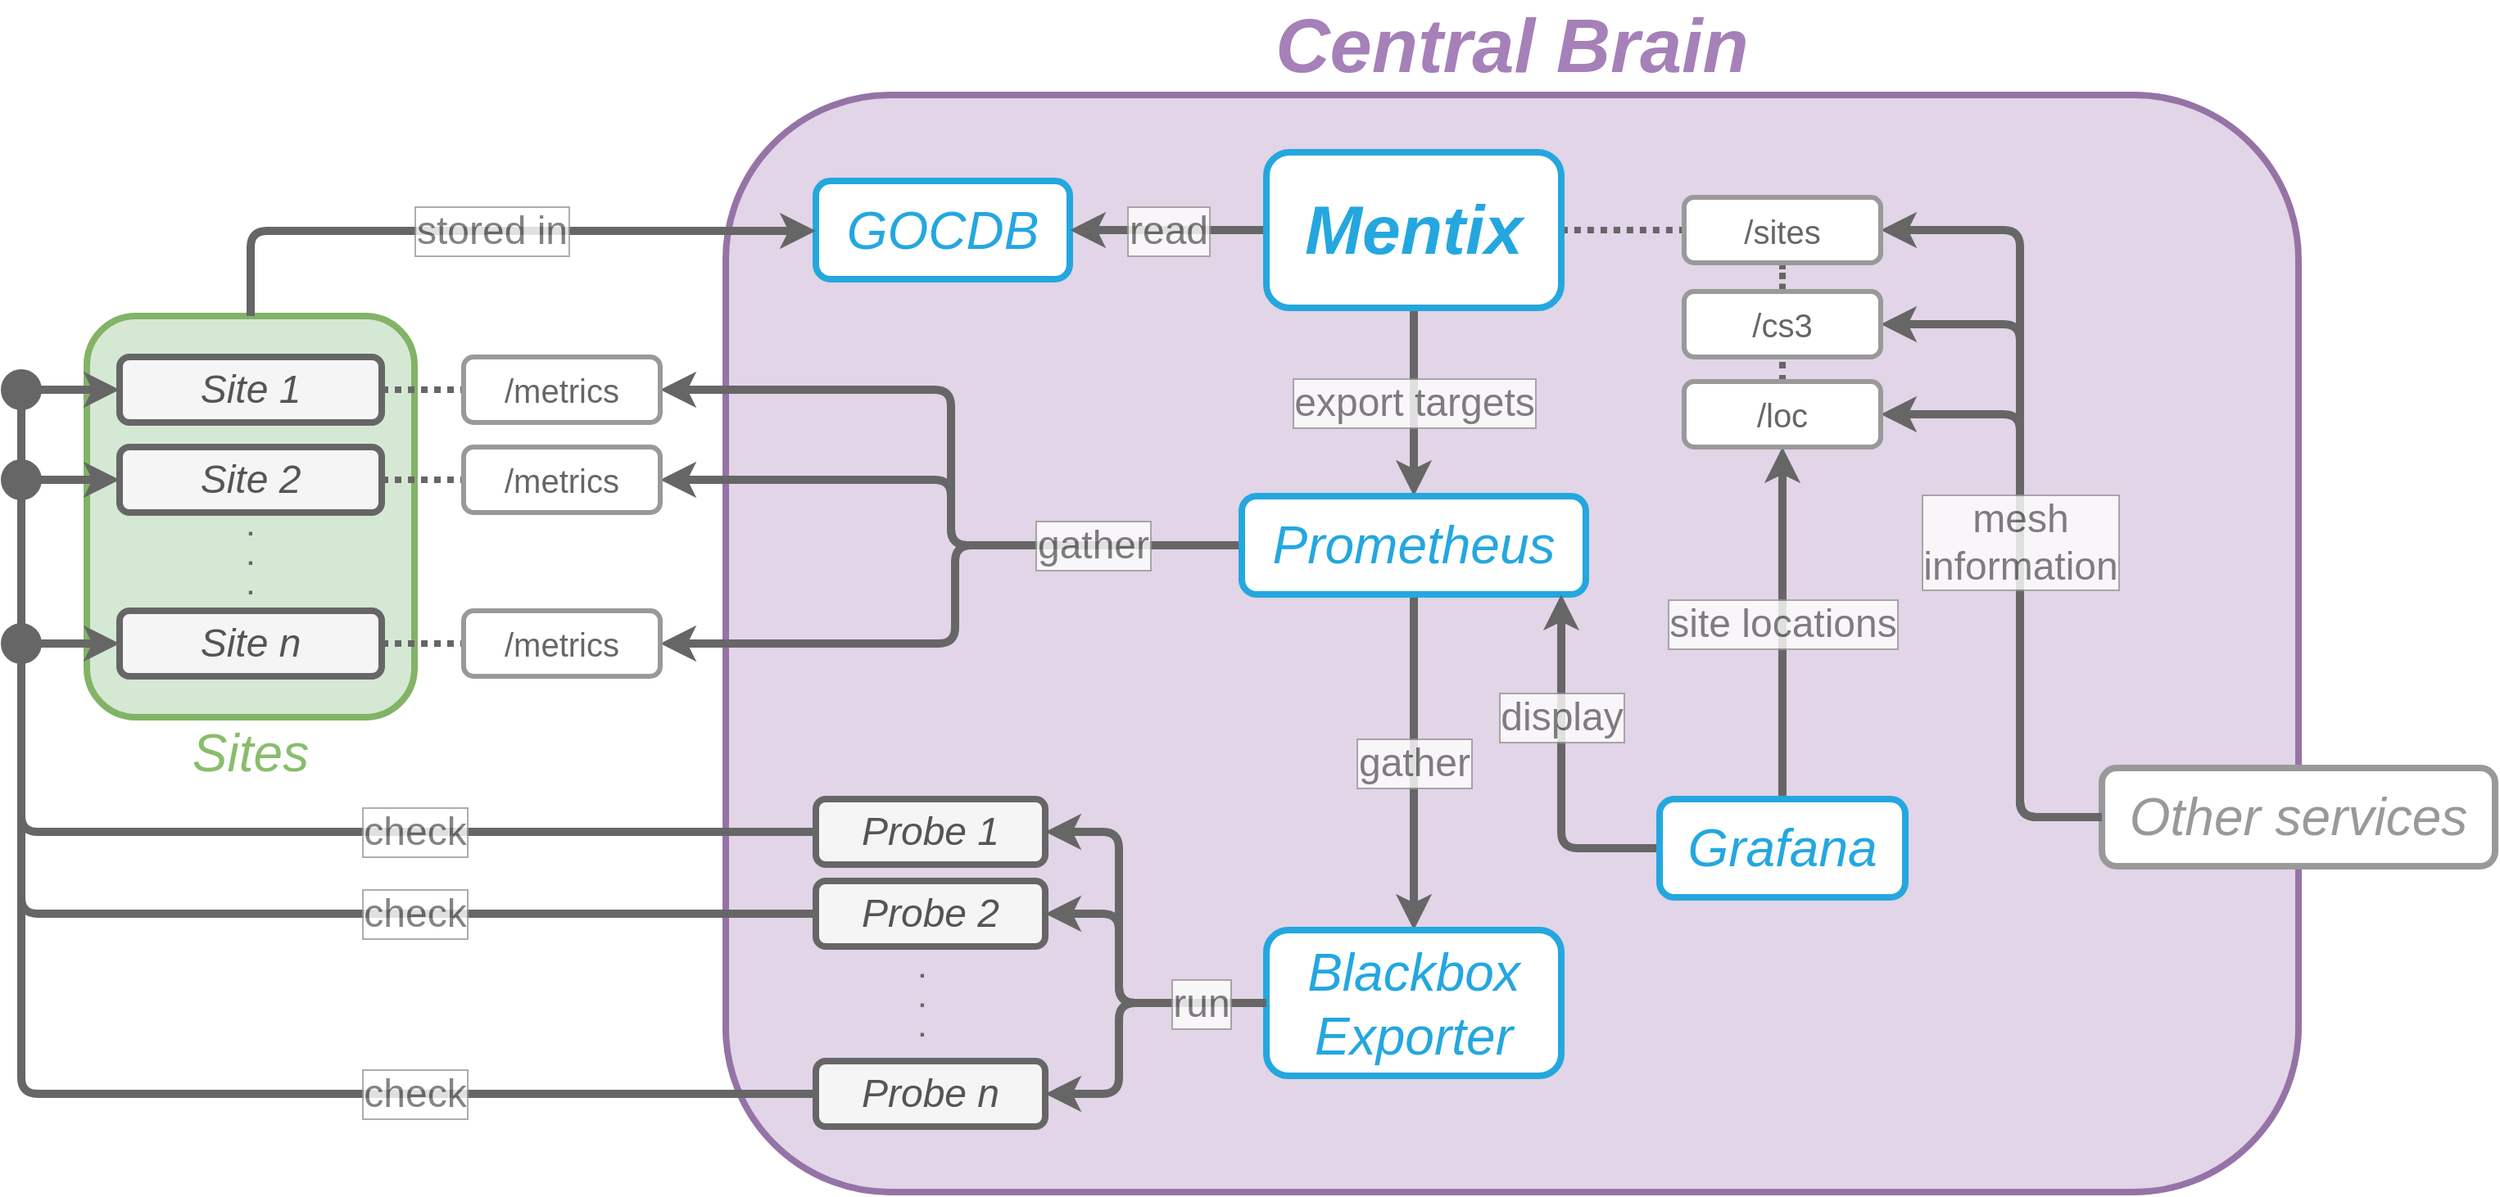 <mxfile version="14.1.8" type="device"><diagram id="0GqbnY_jgEL8ghso0hZR" name="Full"><mxGraphModel dx="2062" dy="1182" grid="1" gridSize="10" guides="1" tooltips="1" connect="1" arrows="1" fold="1" page="1" pageScale="1" pageWidth="1920" pageHeight="1200" math="0" shadow="0"><root><mxCell id="0"/><mxCell id="1" parent="0"/><mxCell id="9auX-GpfJVeED8puNMvx-1" value="Sites" style="whiteSpace=wrap;html=1;fontStyle=2;horizontal=1;verticalAlign=top;fontSize=32;rounded=1;strokeColor=#82b366;strokeWidth=4;sketch=0;fillColor=#d5e8d4;labelPosition=center;verticalLabelPosition=bottom;align=center;labelBackgroundColor=none;fontColor=#89BD6C;spacingTop=-4;" parent="1" vertex="1"><mxGeometry x="400" y="445" width="200" height="245" as="geometry"/></mxCell><mxCell id="9auX-GpfJVeED8puNMvx-13" style="edgeStyle=orthogonalEdgeStyle;curved=0;sketch=0;orthogonalLoop=1;jettySize=auto;html=1;fontSize=20;dashed=1;dashPattern=1 1;endArrow=none;endFill=0;strokeColor=#666666;strokeWidth=4;exitX=1;exitY=0.5;exitDx=0;exitDy=0;entryX=0;entryY=0.5;entryDx=0;entryDy=0;" parent="1" source="2LYh9StFoJfOtCkSM7nn-36" target="2LYh9StFoJfOtCkSM7nn-59" edge="1"><mxGeometry relative="1" as="geometry"><mxPoint x="620" y="505" as="sourcePoint"/><mxPoint x="620" y="490" as="targetPoint"/></mxGeometry></mxCell><mxCell id="9auX-GpfJVeED8puNMvx-15" style="edgeStyle=orthogonalEdgeStyle;curved=0;sketch=0;orthogonalLoop=1;jettySize=auto;html=1;dashed=1;dashPattern=1 1;endArrow=none;endFill=0;fontSize=20;strokeColor=#666666;strokeWidth=4;exitX=1;exitY=0.5;exitDx=0;exitDy=0;entryX=0;entryY=0.5;entryDx=0;entryDy=0;" parent="1" source="2LYh9StFoJfOtCkSM7nn-37" target="2LYh9StFoJfOtCkSM7nn-34" edge="1"><mxGeometry relative="1" as="geometry"><mxPoint x="620" y="555" as="sourcePoint"/><mxPoint x="650" y="555" as="targetPoint"/></mxGeometry></mxCell><mxCell id="9auX-GpfJVeED8puNMvx-17" style="edgeStyle=orthogonalEdgeStyle;curved=0;sketch=0;orthogonalLoop=1;jettySize=auto;html=1;dashed=1;dashPattern=1 1;endArrow=none;endFill=0;fontSize=20;strokeColor=#666666;strokeWidth=4;entryX=0;entryY=0.5;entryDx=0;entryDy=0;" parent="1" source="9auX-GpfJVeED8puNMvx-4" target="2LYh9StFoJfOtCkSM7nn-33" edge="1"><mxGeometry relative="1" as="geometry"><mxPoint x="650" y="645" as="targetPoint"/></mxGeometry></mxCell><mxCell id="9auX-GpfJVeED8puNMvx-4" value="Site n" style="whiteSpace=wrap;html=1;sketch=0;fontSize=24;rounded=1;shadow=0;strokeColor=#666666;strokeWidth=4;glass=0;fontStyle=2;fontColor=#555555;fillColor=#f5f5f5;" parent="1" vertex="1"><mxGeometry x="420" y="625" width="160" height="40" as="geometry"/></mxCell><mxCell id="9auX-GpfJVeED8puNMvx-5" value=".&lt;br style=&quot;font-size: 15px;&quot;&gt;.&lt;br style=&quot;font-size: 15px;&quot;&gt;." style="text;html=1;strokeColor=none;fillColor=none;align=center;verticalAlign=middle;whiteSpace=wrap;sketch=0;fontStyle=1;fontSize=15;fontColor=#666666;" parent="1" vertex="1"><mxGeometry x="470" y="571" width="60" height="40" as="geometry"/></mxCell><mxCell id="9auX-GpfJVeED8puNMvx-8" value="Central Brain" style="whiteSpace=wrap;html=1;sketch=0;fontSize=46;verticalAlign=bottom;fontStyle=3;fillColor=#e1d5e7;strokeColor=#9673a6;strokeWidth=4;rounded=1;fontColor=#A680B8;labelPosition=center;verticalLabelPosition=top;align=center;" parent="1" vertex="1"><mxGeometry x="790" y="310" width="960" height="670" as="geometry"/></mxCell><mxCell id="9auX-GpfJVeED8puNMvx-9" value="GOCDB" style="whiteSpace=wrap;html=1;sketch=0;fontSize=32;fontStyle=2;rounded=1;fontColor=#24A7DF;strokeColor=#24A7DF;strokeWidth=4;" parent="1" vertex="1"><mxGeometry x="845" y="362.5" width="155" height="60" as="geometry"/></mxCell><mxCell id="9auX-GpfJVeED8puNMvx-19" value="read" style="edgeStyle=orthogonalEdgeStyle;curved=0;sketch=0;orthogonalLoop=1;jettySize=auto;html=1;endArrow=classic;fontSize=24;fontColor=#666666;fontStyle=0;strokeColor=#666666;strokeWidth=5;textOpacity=80;labelBorderColor=#999999;spacing=2;spacingTop=0;" parent="1" source="9auX-GpfJVeED8puNMvx-18" target="9auX-GpfJVeED8puNMvx-9" edge="1"><mxGeometry relative="1" as="geometry"/></mxCell><mxCell id="9auX-GpfJVeED8puNMvx-23" style="edgeStyle=orthogonalEdgeStyle;curved=1;sketch=0;orthogonalLoop=1;jettySize=auto;html=1;dashed=1;dashPattern=1 1;endArrow=none;endFill=0;fontSize=20;strokeWidth=4;strokeColor=#666666;" parent="1" source="9auX-GpfJVeED8puNMvx-18" target="2LYh9StFoJfOtCkSM7nn-56" edge="1"><mxGeometry relative="1" as="geometry"><mxPoint x="1310" y="375" as="targetPoint"/></mxGeometry></mxCell><mxCell id="9auX-GpfJVeED8puNMvx-28" value="export targets" style="edgeStyle=orthogonalEdgeStyle;curved=1;sketch=0;orthogonalLoop=1;jettySize=auto;endArrow=classic;fontSize=24;strokeColor=#666666;strokeWidth=5;labelBackgroundColor=#ffffff;labelBorderColor=#999999;fontColor=#666666;spacingTop=0;spacing=2;fontStyle=0;textOpacity=80;html=1;" parent="1" source="9auX-GpfJVeED8puNMvx-18" target="9auX-GpfJVeED8puNMvx-26" edge="1"><mxGeometry relative="1" as="geometry"/></mxCell><mxCell id="9auX-GpfJVeED8puNMvx-18" value="Mentix" style="whiteSpace=wrap;html=1;sketch=0;fontSize=42;fontStyle=3;strokeColor=#24A7DF;rounded=1;strokeWidth=4;fontColor=#24A7DF;" parent="1" vertex="1"><mxGeometry x="1120" y="345" width="180" height="95" as="geometry"/></mxCell><mxCell id="9auX-GpfJVeED8puNMvx-24" style="edgeStyle=orthogonalEdgeStyle;curved=0;sketch=0;orthogonalLoop=1;jettySize=auto;html=1;dashed=1;endArrow=none;endFill=0;fontSize=20;strokeColor=#666666;strokeWidth=4;entryX=0.5;entryY=0;entryDx=0;entryDy=0;dashPattern=1 4;" parent="1" source="2LYh9StFoJfOtCkSM7nn-56" target="2LYh9StFoJfOtCkSM7nn-57" edge="1"><mxGeometry relative="1" as="geometry"><mxPoint x="1370" y="418" as="sourcePoint"/><mxPoint x="1370" y="428" as="targetPoint"/></mxGeometry></mxCell><mxCell id="9auX-GpfJVeED8puNMvx-25" style="edgeStyle=orthogonalEdgeStyle;curved=0;sketch=0;orthogonalLoop=1;jettySize=auto;html=1;dashed=1;dashPattern=1 1;endArrow=none;endFill=0;fontSize=20;strokeColor=#666666;strokeWidth=4;entryX=0.5;entryY=1;entryDx=0;entryDy=0;exitX=0.5;exitY=0;exitDx=0;exitDy=0;" parent="1" source="2LYh9StFoJfOtCkSM7nn-58" target="2LYh9StFoJfOtCkSM7nn-57" edge="1"><mxGeometry relative="1" as="geometry"><mxPoint x="1370" y="445" as="sourcePoint"/><mxPoint x="1370" y="455" as="targetPoint"/></mxGeometry></mxCell><mxCell id="9auX-GpfJVeED8puNMvx-40" style="edgeStyle=orthogonalEdgeStyle;curved=0;sketch=0;orthogonalLoop=1;jettySize=auto;html=1;entryX=1;entryY=0.5;entryDx=0;entryDy=0;fontSize=24;fontColor=#666666;fontStyle=0;strokeColor=#666666;strokeWidth=5;textOpacity=80;labelBorderColor=#999999;spacing=2;spacingTop=0;" parent="1" source="9auX-GpfJVeED8puNMvx-26" target="2LYh9StFoJfOtCkSM7nn-34" edge="1"><mxGeometry relative="1" as="geometry"><mxPoint x="810" y="505" as="targetPoint"/></mxGeometry></mxCell><mxCell id="9auX-GpfJVeED8puNMvx-41" style="edgeStyle=orthogonalEdgeStyle;curved=0;sketch=0;orthogonalLoop=1;jettySize=auto;html=1;entryX=1;entryY=0.5;entryDx=0;entryDy=0;fontSize=24;fontColor=#666666;fontStyle=0;strokeColor=#666666;strokeWidth=5;textOpacity=80;labelBorderColor=#999999;spacing=2;spacingTop=0;" parent="1" source="9auX-GpfJVeED8puNMvx-26" target="2LYh9StFoJfOtCkSM7nn-59" edge="1"><mxGeometry relative="1" as="geometry"><mxPoint x="810" y="555" as="targetPoint"/></mxGeometry></mxCell><mxCell id="9auX-GpfJVeED8puNMvx-42" value="gather" style="edgeStyle=orthogonalEdgeStyle;curved=0;sketch=0;orthogonalLoop=1;jettySize=auto;html=1;entryX=1;entryY=0.5;entryDx=0;entryDy=0;fontSize=24;fontColor=#666666;fontStyle=0;strokeColor=#666666;strokeWidth=5;textOpacity=80;labelBorderColor=#999999;spacing=2;spacingTop=0;" parent="1" source="9auX-GpfJVeED8puNMvx-26" target="2LYh9StFoJfOtCkSM7nn-33" edge="1"><mxGeometry x="-0.562" relative="1" as="geometry"><mxPoint as="offset"/><mxPoint x="810" y="645" as="targetPoint"/><Array as="points"><mxPoint x="930" y="585"/><mxPoint x="930" y="645"/></Array></mxGeometry></mxCell><mxCell id="1ePHsnJuoTyaxkFrne7--3" value="gather" style="edgeStyle=orthogonalEdgeStyle;curved=0;sketch=0;orthogonalLoop=1;jettySize=auto;html=1;fontSize=24;fontColor=#666666;fontStyle=0;strokeColor=#666666;strokeWidth=5;textOpacity=80;labelBorderColor=#999999;spacing=2;spacingTop=0;" parent="1" source="9auX-GpfJVeED8puNMvx-26" target="1ePHsnJuoTyaxkFrne7--1" edge="1"><mxGeometry relative="1" as="geometry"/></mxCell><mxCell id="9auX-GpfJVeED8puNMvx-26" value="Prometheus" style="whiteSpace=wrap;html=1;sketch=0;fontSize=32;fontStyle=2;rounded=1;fontColor=#24A7DF;strokeColor=#24A7DF;strokeWidth=4;" parent="1" vertex="1"><mxGeometry x="1105" y="555" width="210" height="60" as="geometry"/></mxCell><mxCell id="9auX-GpfJVeED8puNMvx-34" value="display" style="edgeStyle=orthogonalEdgeStyle;sketch=0;orthogonalLoop=1;jettySize=auto;html=1;fontSize=24;fontColor=#666666;fontStyle=0;strokeColor=#666666;strokeWidth=5;textOpacity=80;labelBorderColor=#999999;spacing=2;spacingTop=0;rounded=1;" parent="1" source="9auX-GpfJVeED8puNMvx-32" edge="1"><mxGeometry x="0.302" relative="1" as="geometry"><mxPoint x="1300" y="615" as="targetPoint"/><Array as="points"><mxPoint x="1300" y="770"/><mxPoint x="1300" y="615"/></Array><mxPoint as="offset"/></mxGeometry></mxCell><mxCell id="TegYk5KuE8q3PdGcmTye-1" value="site locations" style="edgeStyle=orthogonalEdgeStyle;curved=1;sketch=0;orthogonalLoop=1;jettySize=auto;html=1;fontSize=24;fontColor=#666666;fontStyle=0;strokeColor=#666666;strokeWidth=5;textOpacity=80;labelBorderColor=#999999;spacing=2;spacingTop=0;entryX=0.5;entryY=1;entryDx=0;entryDy=0;" parent="1" source="9auX-GpfJVeED8puNMvx-32" target="2LYh9StFoJfOtCkSM7nn-58" edge="1"><mxGeometry relative="1" as="geometry"><mxPoint x="1370" y="495" as="targetPoint"/></mxGeometry></mxCell><mxCell id="9auX-GpfJVeED8puNMvx-32" value="Grafana" style="whiteSpace=wrap;html=1;sketch=0;fontSize=32;fontStyle=2;rounded=1;fontColor=#24A7DF;strokeColor=#24A7DF;strokeWidth=4;" parent="1" vertex="1"><mxGeometry x="1360" y="740" width="150" height="60" as="geometry"/></mxCell><mxCell id="9auX-GpfJVeED8puNMvx-45" style="edgeStyle=orthogonalEdgeStyle;curved=0;sketch=0;orthogonalLoop=1;jettySize=auto;html=1;entryX=1;entryY=0.5;entryDx=0;entryDy=0;fontSize=24;fontColor=#666666;fontStyle=0;strokeColor=#666666;strokeWidth=5;textOpacity=80;labelBorderColor=#999999;spacing=2;spacingTop=0;" parent="1" source="9auX-GpfJVeED8puNMvx-38" target="2LYh9StFoJfOtCkSM7nn-58" edge="1"><mxGeometry relative="1" as="geometry"><Array as="points"><mxPoint x="1580" y="751"/><mxPoint x="1580" y="505"/></Array><mxPoint x="1430" y="475" as="targetPoint"/></mxGeometry></mxCell><mxCell id="2LYh9StFoJfOtCkSM7nn-60" style="edgeStyle=orthogonalEdgeStyle;curved=0;sketch=0;orthogonalLoop=1;jettySize=auto;html=1;entryX=1;entryY=0.5;entryDx=0;entryDy=0;strokeColor=#666666;strokeWidth=5;fontSize=24;fontColor=#666666;" edge="1" parent="1" source="9auX-GpfJVeED8puNMvx-38" target="2LYh9StFoJfOtCkSM7nn-56"><mxGeometry relative="1" as="geometry"><Array as="points"><mxPoint x="1580" y="751"/><mxPoint x="1580" y="393"/></Array></mxGeometry></mxCell><mxCell id="9auX-GpfJVeED8puNMvx-38" value="Other services" style="whiteSpace=wrap;html=1;sketch=0;fontSize=32;fontStyle=2;rounded=1;strokeWidth=4;strokeColor=#999999;fontColor=#999999;" parent="1" vertex="1"><mxGeometry x="1630" y="721" width="240" height="60" as="geometry"/></mxCell><mxCell id="9auX-GpfJVeED8puNMvx-39" value="mesh&lt;br&gt;information" style="edgeStyle=orthogonalEdgeStyle;curved=0;sketch=0;orthogonalLoop=1;jettySize=auto;html=1;fontSize=24;fontColor=#666666;fontStyle=0;strokeColor=#666666;strokeWidth=5;textOpacity=80;labelBorderColor=#999999;spacing=2;spacingTop=0;entryX=1;entryY=0.5;entryDx=0;entryDy=0;" parent="1" source="9auX-GpfJVeED8puNMvx-38" target="2LYh9StFoJfOtCkSM7nn-57" edge="1"><mxGeometry relative="1" as="geometry"><Array as="points"><mxPoint x="1580" y="751"/><mxPoint x="1580" y="450"/></Array><mxPoint x="1430" y="425" as="targetPoint"/></mxGeometry></mxCell><mxCell id="1ePHsnJuoTyaxkFrne7--10" style="edgeStyle=orthogonalEdgeStyle;curved=0;sketch=0;orthogonalLoop=1;jettySize=auto;html=1;fontSize=24;fontColor=#666666;fontStyle=0;strokeColor=#666666;strokeWidth=5;textOpacity=80;labelBorderColor=#999999;spacing=2;spacingTop=0;entryX=1;entryY=0.5;entryDx=0;entryDy=0;exitX=0;exitY=0.5;exitDx=0;exitDy=0;" parent="1" source="1ePHsnJuoTyaxkFrne7--1" target="2LYh9StFoJfOtCkSM7nn-31" edge="1"><mxGeometry relative="1" as="geometry"><mxPoint x="980" y="771" as="targetPoint"/><Array as="points"><mxPoint x="1030" y="865"/><mxPoint x="1030" y="810"/></Array></mxGeometry></mxCell><mxCell id="1ePHsnJuoTyaxkFrne7--11" style="edgeStyle=orthogonalEdgeStyle;curved=0;sketch=0;orthogonalLoop=1;jettySize=auto;html=1;entryX=1;entryY=0.5;entryDx=0;entryDy=0;fontSize=24;fontColor=#666666;fontStyle=0;strokeColor=#666666;strokeWidth=5;textOpacity=80;labelBorderColor=#999999;spacing=2;spacingTop=0;exitX=0;exitY=0.5;exitDx=0;exitDy=0;" parent="1" source="1ePHsnJuoTyaxkFrne7--1" target="2LYh9StFoJfOtCkSM7nn-30" edge="1"><mxGeometry relative="1" as="geometry"><mxPoint x="980" y="725" as="targetPoint"/><Array as="points"><mxPoint x="1030" y="865"/><mxPoint x="1030" y="760"/></Array></mxGeometry></mxCell><mxCell id="1ePHsnJuoTyaxkFrne7--1" value="Blackbox&lt;br&gt;Exporter" style="whiteSpace=wrap;html=1;sketch=0;fontSize=32;fontStyle=2;rounded=1;fontColor=#24A7DF;strokeColor=#24A7DF;strokeWidth=4;" parent="1" vertex="1"><mxGeometry x="1120" y="820" width="180" height="89" as="geometry"/></mxCell><mxCell id="2LYh9StFoJfOtCkSM7nn-17" value="run" style="edgeStyle=orthogonalEdgeStyle;curved=0;sketch=0;orthogonalLoop=1;jettySize=auto;html=1;fontSize=24;fontColor=#666666;fontStyle=0;strokeColor=#666666;strokeWidth=5;textOpacity=80;labelBorderColor=#999999;spacing=2;spacingTop=0;entryX=1;entryY=0.5;entryDx=0;entryDy=0;exitX=0;exitY=0.5;exitDx=0;exitDy=0;" edge="1" parent="1" source="1ePHsnJuoTyaxkFrne7--1" target="2LYh9StFoJfOtCkSM7nn-32"><mxGeometry x="-0.58" relative="1" as="geometry"><mxPoint as="offset"/><mxPoint x="1070" y="811" as="sourcePoint"/><mxPoint x="980" y="861" as="targetPoint"/><Array as="points"><mxPoint x="1030" y="865"/><mxPoint x="1030" y="920"/></Array></mxGeometry></mxCell><mxCell id="2LYh9StFoJfOtCkSM7nn-30" value="Probe 1" style="whiteSpace=wrap;html=1;sketch=0;fontSize=24;strokeWidth=4;strokeColor=#666666;glass=0;rounded=1;shadow=0;fontStyle=2;fontColor=#555555;fillColor=#f5f5f5;" vertex="1" parent="1"><mxGeometry x="845" y="740" width="140" height="40" as="geometry"/></mxCell><mxCell id="2LYh9StFoJfOtCkSM7nn-31" value="Probe 2" style="whiteSpace=wrap;html=1;sketch=0;fontSize=24;strokeWidth=4;strokeColor=#666666;glass=0;rounded=1;shadow=0;fontStyle=2;fontColor=#555555;fillColor=#f5f5f5;" vertex="1" parent="1"><mxGeometry x="845" y="790" width="140" height="40" as="geometry"/></mxCell><mxCell id="2LYh9StFoJfOtCkSM7nn-32" value="Probe n" style="whiteSpace=wrap;html=1;sketch=0;fontSize=24;strokeWidth=4;strokeColor=#666666;glass=0;rounded=1;shadow=0;fontStyle=2;fontColor=#555555;fillColor=#f5f5f5;" vertex="1" parent="1"><mxGeometry x="845" y="900" width="140" height="40" as="geometry"/></mxCell><mxCell id="2LYh9StFoJfOtCkSM7nn-33" value="/metrics" style="whiteSpace=wrap;html=1;sketch=0;fontSize=20;strokeWidth=3;strokeColor=#999999;glass=0;rounded=1;shadow=0;fontColor=#666666;" vertex="1" parent="1"><mxGeometry x="630" y="625" width="120" height="40" as="geometry"/></mxCell><mxCell id="2LYh9StFoJfOtCkSM7nn-34" value="/metrics" style="whiteSpace=wrap;html=1;sketch=0;fontSize=20;strokeWidth=3;strokeColor=#999999;glass=0;rounded=1;shadow=0;fontColor=#666666;" vertex="1" parent="1"><mxGeometry x="630" y="525" width="120" height="40" as="geometry"/></mxCell><mxCell id="2LYh9StFoJfOtCkSM7nn-36" value="Site 1" style="whiteSpace=wrap;html=1;sketch=0;fontSize=24;rounded=1;shadow=0;strokeColor=#666666;strokeWidth=4;glass=0;fontStyle=2;fillColor=#f5f5f5;fontColor=#555555;" vertex="1" parent="1"><mxGeometry x="420" y="470" width="160" height="40" as="geometry"/></mxCell><mxCell id="2LYh9StFoJfOtCkSM7nn-37" value="Site 2" style="whiteSpace=wrap;html=1;sketch=0;fontSize=24;rounded=1;shadow=0;strokeColor=#666666;strokeWidth=4;glass=0;fontStyle=2;fontColor=#555555;fillColor=#f5f5f5;" vertex="1" parent="1"><mxGeometry x="420" y="525" width="160" height="40" as="geometry"/></mxCell><mxCell id="1ePHsnJuoTyaxkFrne7--20" value="check" style="edgeStyle=orthogonalEdgeStyle;curved=0;sketch=0;orthogonalLoop=1;jettySize=auto;html=1;entryX=0;entryY=0.5;entryDx=0;entryDy=0;fontSize=24;fontColor=#666666;fontStyle=0;strokeColor=#666666;strokeWidth=5;textOpacity=80;labelBorderColor=#999999;spacing=2;spacingTop=0;exitX=0;exitY=0.5;exitDx=0;exitDy=0;" parent="1" source="2LYh9StFoJfOtCkSM7nn-32" target="2LYh9StFoJfOtCkSM7nn-36" edge="1"><mxGeometry x="-0.497" relative="1" as="geometry"><Array as="points"><mxPoint x="360" y="920"/><mxPoint x="360" y="490"/></Array><mxPoint as="offset"/><mxPoint x="800" y="861" as="sourcePoint"/></mxGeometry></mxCell><mxCell id="1ePHsnJuoTyaxkFrne7--17" value="check" style="edgeStyle=orthogonalEdgeStyle;curved=0;sketch=0;orthogonalLoop=1;jettySize=auto;html=1;entryX=0;entryY=0.5;entryDx=0;entryDy=0;fontSize=24;fontColor=#666666;fontStyle=0;strokeColor=#666666;strokeWidth=5;textOpacity=80;labelBorderColor=#999999;spacing=2;spacingTop=0;exitX=0;exitY=0.5;exitDx=0;exitDy=0;" parent="1" source="2LYh9StFoJfOtCkSM7nn-31" target="2LYh9StFoJfOtCkSM7nn-37" edge="1"><mxGeometry x="-0.395" relative="1" as="geometry"><Array as="points"><mxPoint x="360" y="810"/><mxPoint x="360" y="545"/></Array><mxPoint as="offset"/><mxPoint x="800" y="771" as="sourcePoint"/></mxGeometry></mxCell><mxCell id="1ePHsnJuoTyaxkFrne7--14" value="check" style="edgeStyle=orthogonalEdgeStyle;curved=0;sketch=0;orthogonalLoop=1;jettySize=auto;html=1;fontSize=24;fontColor=#666666;fontStyle=0;strokeColor=#666666;strokeWidth=5;textOpacity=80;labelBorderColor=#999999;spacing=2;spacingTop=0;entryX=0;entryY=0.5;entryDx=0;entryDy=0;exitX=0;exitY=0.5;exitDx=0;exitDy=0;" parent="1" source="2LYh9StFoJfOtCkSM7nn-30" target="9auX-GpfJVeED8puNMvx-4" edge="1"><mxGeometry x="-0.258" relative="1" as="geometry"><Array as="points"><mxPoint x="840" y="760"/><mxPoint x="360" y="760"/><mxPoint x="360" y="645"/></Array><mxPoint as="offset"/><mxPoint x="800" y="725" as="sourcePoint"/></mxGeometry></mxCell><mxCell id="2LYh9StFoJfOtCkSM7nn-45" value=".&lt;br style=&quot;font-size: 15px;&quot;&gt;.&lt;br style=&quot;font-size: 15px;&quot;&gt;." style="text;html=1;strokeColor=none;fillColor=none;align=center;verticalAlign=middle;whiteSpace=wrap;sketch=0;fontStyle=1;fontSize=15;fontColor=#666666;" vertex="1" parent="1"><mxGeometry x="880" y="841" width="60" height="40" as="geometry"/></mxCell><mxCell id="2LYh9StFoJfOtCkSM7nn-46" value="" style="ellipse;whiteSpace=wrap;html=1;aspect=fixed;rounded=1;labelBackgroundColor=#ffffff;sketch=0;strokeColor=#666666;strokeWidth=5;fontSize=24;fontColor=#666666;fontStyle=0;textOpacity=80;labelBorderColor=#999999;spacing=2;spacingTop=0;endArrow=classic;fillColor=#666666;" vertex="1" parent="1"><mxGeometry x="350" y="480" width="20" height="20" as="geometry"/></mxCell><mxCell id="2LYh9StFoJfOtCkSM7nn-50" value="" style="ellipse;whiteSpace=wrap;html=1;aspect=fixed;rounded=1;labelBackgroundColor=#ffffff;sketch=0;strokeColor=#666666;strokeWidth=5;fontSize=24;fontColor=#666666;fontStyle=0;textOpacity=80;labelBorderColor=#999999;spacing=2;spacingTop=0;endArrow=classic;fillColor=#666666;" vertex="1" parent="1"><mxGeometry x="350" y="535" width="20" height="20" as="geometry"/></mxCell><mxCell id="2LYh9StFoJfOtCkSM7nn-54" value="" style="ellipse;whiteSpace=wrap;html=1;aspect=fixed;rounded=1;labelBackgroundColor=#ffffff;sketch=0;strokeColor=#666666;strokeWidth=5;fontSize=24;fontColor=#666666;fontStyle=0;textOpacity=80;labelBorderColor=#999999;spacing=2;spacingTop=0;endArrow=classic;fillColor=#666666;" vertex="1" parent="1"><mxGeometry x="350" y="635" width="20" height="20" as="geometry"/></mxCell><mxCell id="2LYh9StFoJfOtCkSM7nn-56" value="/sites" style="whiteSpace=wrap;sketch=0;fontSize=20;strokeWidth=3;strokeColor=#999999;glass=0;rounded=1;shadow=0;html=1;fontColor=#666666;" vertex="1" parent="1"><mxGeometry x="1375" y="372.5" width="120" height="40" as="geometry"/></mxCell><mxCell id="2LYh9StFoJfOtCkSM7nn-57" value="/cs3" style="whiteSpace=wrap;html=1;sketch=0;fontSize=20;strokeWidth=3;strokeColor=#999999;glass=0;rounded=1;shadow=0;fontColor=#666666;" vertex="1" parent="1"><mxGeometry x="1375" y="430" width="120" height="40" as="geometry"/></mxCell><mxCell id="2LYh9StFoJfOtCkSM7nn-58" value="&lt;span style=&quot;font-size: 20px&quot;&gt;/loc&lt;br style=&quot;font-size: 20px&quot;&gt;&lt;/span&gt;" style="whiteSpace=wrap;html=1;sketch=0;fontSize=20;fontStyle=0;strokeWidth=3;strokeColor=#999999;glass=0;rounded=1;shadow=0;fontColor=#666666;" vertex="1" parent="1"><mxGeometry x="1375" y="485" width="120" height="40" as="geometry"/></mxCell><mxCell id="2LYh9StFoJfOtCkSM7nn-59" value="/metrics" style="whiteSpace=wrap;html=1;sketch=0;fontSize=20;strokeColor=#999999;strokeWidth=3;glass=0;rounded=1;shadow=0;fontColor=#666666;" vertex="1" parent="1"><mxGeometry x="630" y="470" width="120" height="40" as="geometry"/></mxCell><mxCell id="9auX-GpfJVeED8puNMvx-11" value="stored in" style="edgeStyle=orthogonalEdgeStyle;curved=0;sketch=0;orthogonalLoop=1;jettySize=auto;html=1;fontSize=24;exitX=0.5;exitY=0;exitDx=0;exitDy=0;fontColor=#666666;fontStyle=0;strokeColor=#666666;strokeWidth=5;textOpacity=80;labelBorderColor=#999999;spacing=2;spacingTop=0;" parent="1" source="9auX-GpfJVeED8puNMvx-1" target="9auX-GpfJVeED8puNMvx-9" edge="1"><mxGeometry relative="1" as="geometry"><Array as="points"><mxPoint x="500" y="393"/></Array></mxGeometry></mxCell></root></mxGraphModel></diagram></mxfile>